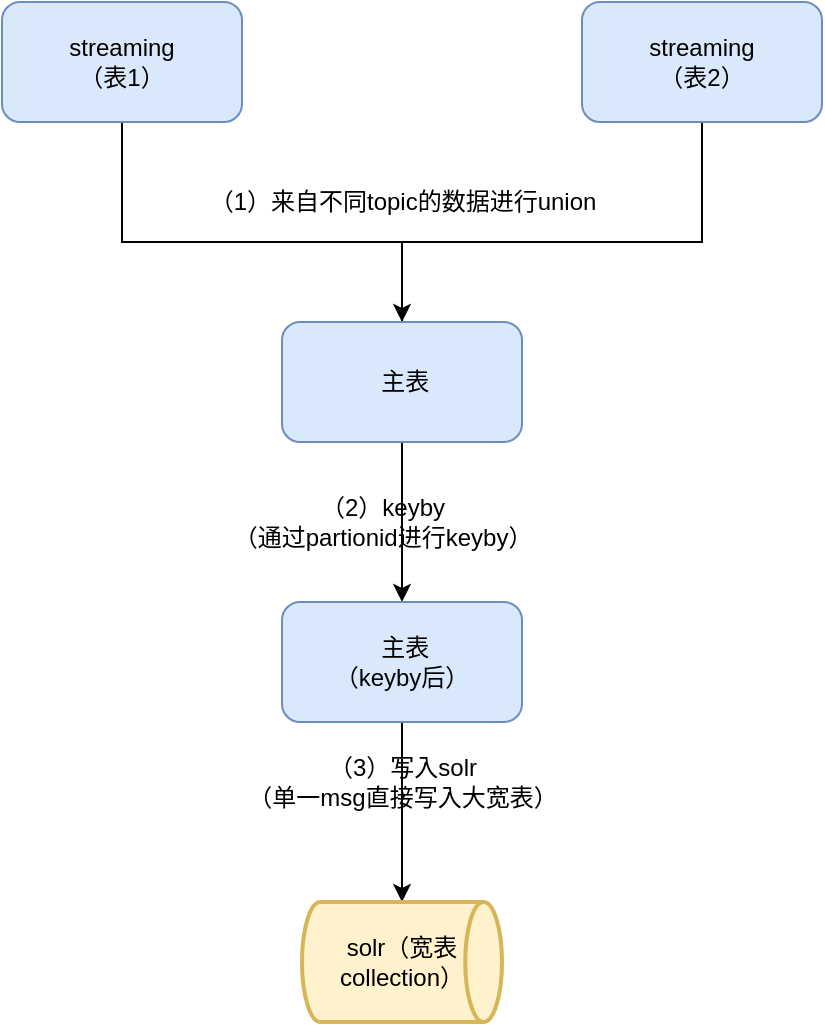 <mxfile version="16.2.7" type="github">
  <diagram id="1vFym9fmWpFajgOPOLZF" name="Page-1">
    <mxGraphModel dx="2066" dy="1163" grid="1" gridSize="10" guides="1" tooltips="1" connect="1" arrows="1" fold="1" page="1" pageScale="1" pageWidth="827" pageHeight="1169" math="0" shadow="0">
      <root>
        <mxCell id="0" />
        <mxCell id="1" parent="0" />
        <mxCell id="mzS5OvfjFmxbeAaJNWGp-5" value="" style="edgeStyle=orthogonalEdgeStyle;rounded=0;orthogonalLoop=1;jettySize=auto;html=1;" edge="1" parent="1" source="mzS5OvfjFmxbeAaJNWGp-2" target="mzS5OvfjFmxbeAaJNWGp-4">
          <mxGeometry relative="1" as="geometry">
            <Array as="points">
              <mxPoint x="240" y="210" />
              <mxPoint x="380" y="210" />
            </Array>
          </mxGeometry>
        </mxCell>
        <mxCell id="mzS5OvfjFmxbeAaJNWGp-2" value="streaming&lt;br&gt;（表1）" style="rounded=1;whiteSpace=wrap;html=1;fillColor=#dae8fc;strokeColor=#6c8ebf;" vertex="1" parent="1">
          <mxGeometry x="180" y="90" width="120" height="60" as="geometry" />
        </mxCell>
        <mxCell id="mzS5OvfjFmxbeAaJNWGp-6" style="edgeStyle=orthogonalEdgeStyle;rounded=0;orthogonalLoop=1;jettySize=auto;html=1;" edge="1" parent="1" source="mzS5OvfjFmxbeAaJNWGp-3">
          <mxGeometry relative="1" as="geometry">
            <mxPoint x="380" y="280" as="targetPoint" />
            <Array as="points">
              <mxPoint x="530" y="210" />
              <mxPoint x="380" y="210" />
            </Array>
          </mxGeometry>
        </mxCell>
        <mxCell id="mzS5OvfjFmxbeAaJNWGp-3" value="streaming&lt;br&gt;（表2）" style="rounded=1;whiteSpace=wrap;html=1;fillColor=#dae8fc;strokeColor=#6c8ebf;" vertex="1" parent="1">
          <mxGeometry x="470" y="90" width="120" height="60" as="geometry" />
        </mxCell>
        <mxCell id="mzS5OvfjFmxbeAaJNWGp-8" value="" style="edgeStyle=orthogonalEdgeStyle;rounded=0;orthogonalLoop=1;jettySize=auto;html=1;" edge="1" parent="1" source="mzS5OvfjFmxbeAaJNWGp-4" target="mzS5OvfjFmxbeAaJNWGp-7">
          <mxGeometry relative="1" as="geometry" />
        </mxCell>
        <mxCell id="mzS5OvfjFmxbeAaJNWGp-4" value="&amp;nbsp;主表" style="whiteSpace=wrap;html=1;rounded=1;fillColor=#dae8fc;strokeColor=#6c8ebf;" vertex="1" parent="1">
          <mxGeometry x="320" y="250" width="120" height="60" as="geometry" />
        </mxCell>
        <mxCell id="mzS5OvfjFmxbeAaJNWGp-12" style="edgeStyle=orthogonalEdgeStyle;rounded=0;orthogonalLoop=1;jettySize=auto;html=1;entryX=0.5;entryY=0;entryDx=0;entryDy=0;entryPerimeter=0;" edge="1" parent="1" source="mzS5OvfjFmxbeAaJNWGp-7" target="mzS5OvfjFmxbeAaJNWGp-11">
          <mxGeometry relative="1" as="geometry" />
        </mxCell>
        <mxCell id="mzS5OvfjFmxbeAaJNWGp-7" value="&lt;span&gt;&amp;nbsp;主表&lt;br&gt;（keyby后）&lt;br&gt;&lt;/span&gt;" style="whiteSpace=wrap;html=1;rounded=1;fillColor=#dae8fc;strokeColor=#6c8ebf;" vertex="1" parent="1">
          <mxGeometry x="320" y="390" width="120" height="60" as="geometry" />
        </mxCell>
        <mxCell id="mzS5OvfjFmxbeAaJNWGp-9" value="（1）来自不同topic的数据进行union" style="text;html=1;align=center;verticalAlign=middle;resizable=0;points=[];autosize=1;strokeColor=none;fillColor=none;" vertex="1" parent="1">
          <mxGeometry x="275" y="180" width="210" height="20" as="geometry" />
        </mxCell>
        <mxCell id="mzS5OvfjFmxbeAaJNWGp-10" value="（2）keyby&lt;br&gt;（通过partionid进行keyby）" style="text;html=1;align=center;verticalAlign=middle;resizable=0;points=[];autosize=1;strokeColor=none;fillColor=none;" vertex="1" parent="1">
          <mxGeometry x="290" y="335" width="160" height="30" as="geometry" />
        </mxCell>
        <mxCell id="mzS5OvfjFmxbeAaJNWGp-11" value="solr（宽表collection）" style="strokeWidth=2;html=1;shape=mxgraph.flowchart.direct_data;whiteSpace=wrap;fillColor=#fff2cc;strokeColor=#d6b656;" vertex="1" parent="1">
          <mxGeometry x="330" y="540" width="100" height="60" as="geometry" />
        </mxCell>
        <mxCell id="mzS5OvfjFmxbeAaJNWGp-13" value="（3）写入solr&lt;br&gt;（单一msg直接写入大宽表）" style="text;html=1;align=center;verticalAlign=middle;resizable=0;points=[];autosize=1;strokeColor=none;fillColor=none;" vertex="1" parent="1">
          <mxGeometry x="295" y="465" width="170" height="30" as="geometry" />
        </mxCell>
      </root>
    </mxGraphModel>
  </diagram>
</mxfile>
